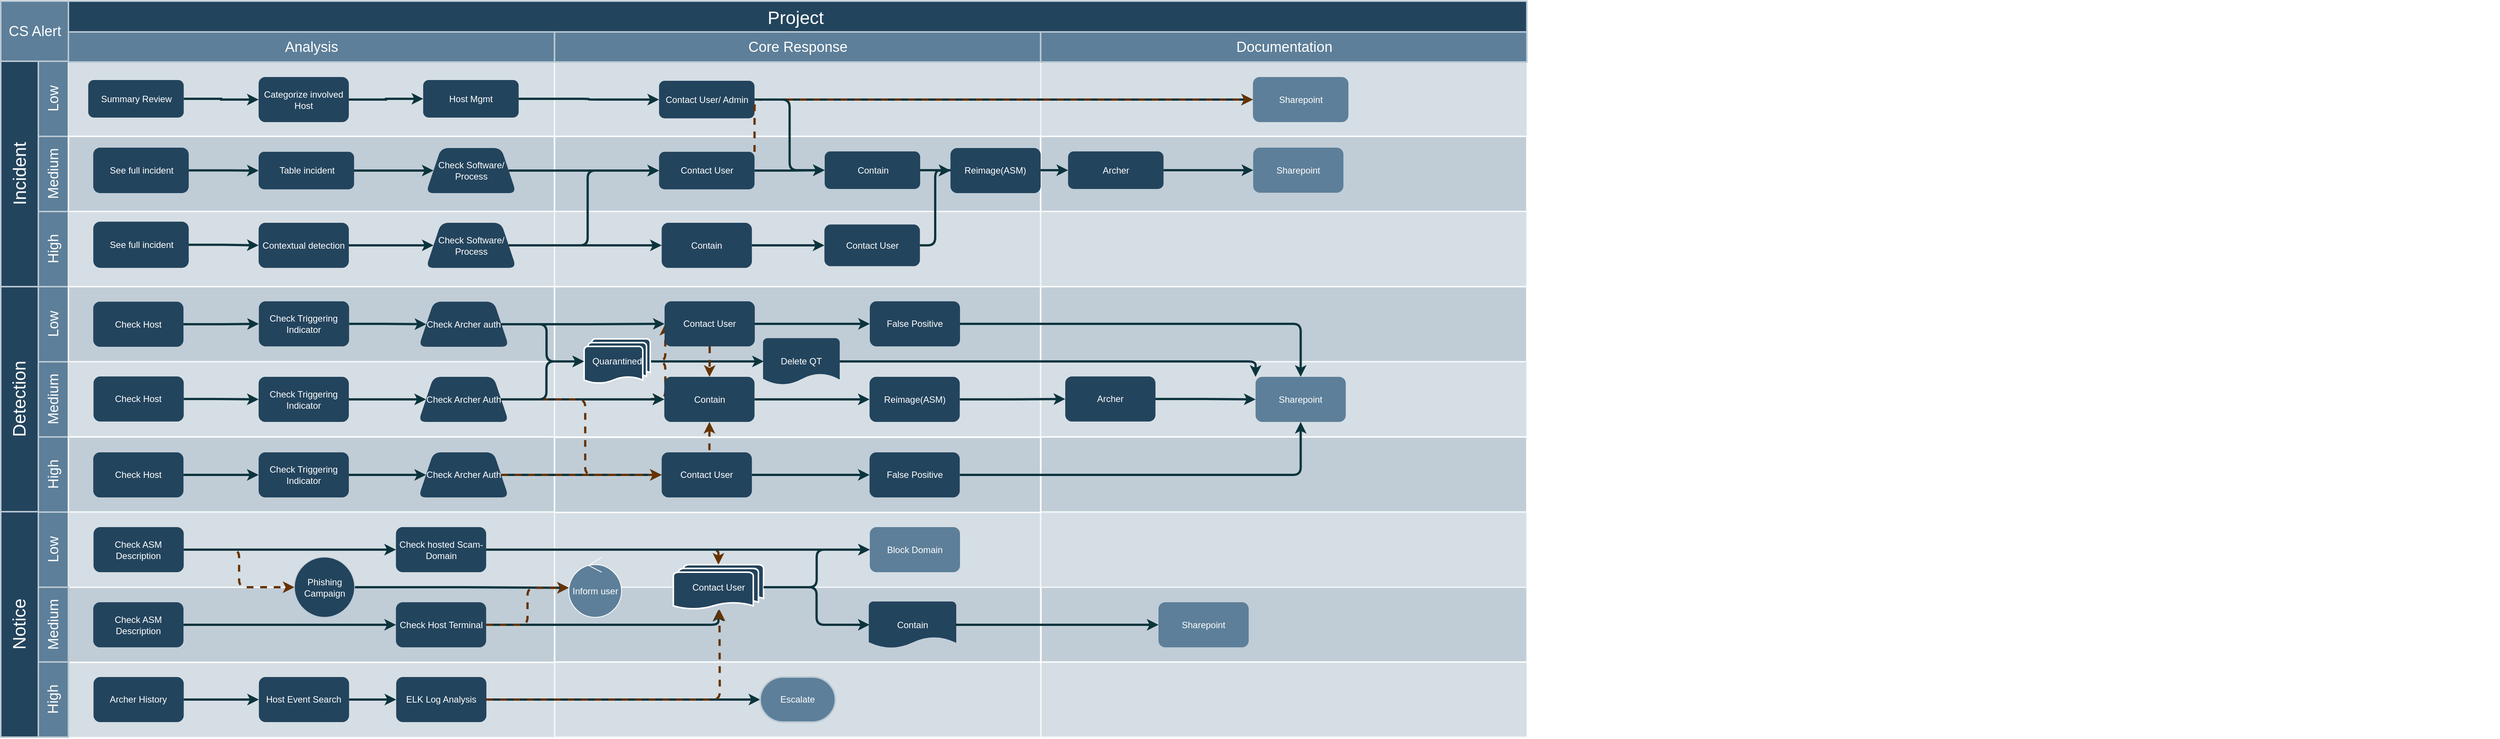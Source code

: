 <mxfile version="21.6.5" type="github">
  <diagram id="6a731a19-8d31-9384-78a2-239565b7b9f0" name="Page-1">
    <mxGraphModel dx="1195" dy="-175" grid="1" gridSize="10" guides="1" tooltips="1" connect="1" arrows="1" fold="1" page="1" pageScale="1" pageWidth="1169" pageHeight="827" background="none" math="0" shadow="0">
      <root>
        <mxCell id="0" />
        <mxCell id="1" parent="0" />
        <mxCell id="Bg-LwxP5u8JBHM3GzIbE-152" value="" style="strokeColor=#FFFFFF;fillColor=#BAC8D3;fontSize=18;strokeWidth=2;fontFamily=Helvetica;html=1;opacity=60;" vertex="1" parent="1">
          <mxGeometry x="1537.67" y="1730" width="646.667" height="100" as="geometry" />
        </mxCell>
        <mxCell id="Bg-LwxP5u8JBHM3GzIbE-149" value="" style="strokeColor=#FFFFFF;fillColor=#BAC8D3;fontSize=18;strokeWidth=2;fontFamily=Helvetica;html=1;opacity=90;" vertex="1" parent="1">
          <mxGeometry x="1537.67" y="1630" width="646.667" height="100" as="geometry" />
        </mxCell>
        <mxCell id="Bg-LwxP5u8JBHM3GzIbE-151" value="" style="strokeColor=#FFFFFF;fillColor=#BAC8D3;fontSize=18;strokeWidth=2;fontFamily=Helvetica;html=1;opacity=60;" vertex="1" parent="1">
          <mxGeometry x="890.67" y="1730" width="646.667" height="100" as="geometry" />
        </mxCell>
        <mxCell id="Bg-LwxP5u8JBHM3GzIbE-148" value="" style="strokeColor=#FFFFFF;fillColor=#BAC8D3;fontSize=18;strokeWidth=2;fontFamily=Helvetica;html=1;opacity=90;" vertex="1" parent="1">
          <mxGeometry x="890.67" y="1630" width="646.667" height="100" as="geometry" />
        </mxCell>
        <mxCell id="Bg-LwxP5u8JBHM3GzIbE-146" value="" style="strokeColor=#FFFFFF;fillColor=#BAC8D3;fontSize=18;strokeWidth=2;fontFamily=Helvetica;html=1;opacity=60;" vertex="1" parent="1">
          <mxGeometry x="244" y="1730.5" width="646.667" height="100" as="geometry" />
        </mxCell>
        <mxCell id="Bg-LwxP5u8JBHM3GzIbE-144" value="" style="strokeColor=#FFFFFF;fillColor=#BAC8D3;fontSize=18;strokeWidth=2;fontFamily=Helvetica;html=1;opacity=90;" vertex="1" parent="1">
          <mxGeometry x="244" y="1630.5" width="646.667" height="100" as="geometry" />
        </mxCell>
        <mxCell id="56" value="Project&#xa;" style="strokeColor=#BAC8D3;fillColor=#23445D;fontSize=24;strokeWidth=2;fontFamily=Helvetica;html=1;fontColor=#FFFFFF;fontStyle=0;spacingBottom=8;spacingRight=0;spacingLeft=83;" parent="1" vertex="1">
          <mxGeometry x="154" y="850.5" width="2030" height="80" as="geometry" />
        </mxCell>
        <mxCell id="57" value="Incident" style="strokeColor=#BAC8D3;fillColor=#23445D;fontSize=24;strokeWidth=2;horizontal=0;fontFamily=Helvetica;html=1;fontColor=#FFFFFF;fontStyle=0" parent="1" vertex="1">
          <mxGeometry x="154" y="930.5" width="50" height="300" as="geometry" />
        </mxCell>
        <mxCell id="58" value="Low" style="strokeColor=#BAC8D3;fillColor=#5d7f99;fontSize=19;strokeWidth=2;horizontal=0;fontFamily=Helvetica;html=1;labelBackgroundColor=none;fontColor=#FFFFFF;" parent="1" vertex="1">
          <mxGeometry x="204" y="930.5" width="40" height="100" as="geometry" />
        </mxCell>
        <mxCell id="59" value="CS Alert" style="strokeColor=#BAC8D3;fillColor=#5d7f99;fontSize=19;strokeWidth=2;fontFamily=Helvetica;html=1;labelBackgroundColor=none;fontColor=#FFFFFF;" parent="1" vertex="1">
          <mxGeometry x="154" y="850.5" width="90" height="80" as="geometry" />
        </mxCell>
        <mxCell id="60" value="Medium" style="strokeColor=#BAC8D3;fillColor=#5d7f99;fontSize=19;strokeWidth=2;horizontal=0;fontFamily=Helvetica;html=1;labelBackgroundColor=none;fontColor=#FFFFFF;" parent="1" vertex="1">
          <mxGeometry x="204" y="1030.5" width="40" height="100" as="geometry" />
        </mxCell>
        <mxCell id="61" value="High" style="strokeColor=#BAC8D3;fillColor=#5d7f99;fontSize=19;strokeWidth=2;horizontal=0;fontFamily=Helvetica;html=1;labelBackgroundColor=none;fontColor=#FFFFFF;" parent="1" vertex="1">
          <mxGeometry x="204" y="1130.5" width="40" height="100" as="geometry" />
        </mxCell>
        <mxCell id="62" value="Medium" style="strokeColor=#BAC8D3;fillColor=#5d7f99;fontSize=19;strokeWidth=2;horizontal=0;fontFamily=Helvetica;html=1;labelBackgroundColor=none;fontColor=#FFFFFF;" parent="1" vertex="1">
          <mxGeometry x="204" y="1330.5" width="40" height="100" as="geometry" />
        </mxCell>
        <mxCell id="63" value="Low" style="strokeColor=#BAC8D3;fillColor=#5d7f99;fontSize=19;strokeWidth=2;horizontal=0;fontFamily=Helvetica;html=1;labelBackgroundColor=none;fontColor=#FFFFFF;" parent="1" vertex="1">
          <mxGeometry x="204" y="1230.5" width="40" height="100" as="geometry" />
        </mxCell>
        <mxCell id="64" value="Detection" style="strokeColor=#BAC8D3;fillColor=#23445D;fontSize=24;strokeWidth=2;horizontal=0;fontFamily=Helvetica;html=1;fontColor=#FFFFFF;fontStyle=0" parent="1" vertex="1">
          <mxGeometry x="154" y="1230.5" width="50" height="299.5" as="geometry" />
        </mxCell>
        <mxCell id="65" value="Low" style="strokeColor=#BAC8D3;fillColor=#5d7f99;fontSize=19;strokeWidth=2;horizontal=0;fontFamily=Helvetica;html=1;labelBackgroundColor=none;fontColor=#FFFFFF;" parent="1" vertex="1">
          <mxGeometry x="204" y="1530.5" width="40" height="100" as="geometry" />
        </mxCell>
        <mxCell id="66" value="High" style="strokeColor=#BAC8D3;fillColor=#5d7f99;fontSize=19;strokeWidth=2;horizontal=0;fontFamily=Helvetica;html=1;labelBackgroundColor=none;fontColor=#FFFFFF;" parent="1" vertex="1">
          <mxGeometry x="204" y="1430.5" width="40" height="100" as="geometry" />
        </mxCell>
        <mxCell id="67" value="Notice" style="strokeColor=#BAC8D3;fillColor=#23445D;fontSize=24;strokeWidth=2;horizontal=0;fontFamily=Helvetica;html=1;fontColor=#FFFFFF;fontStyle=0" parent="1" vertex="1">
          <mxGeometry x="154" y="1530" width="50" height="300" as="geometry" />
        </mxCell>
        <mxCell id="68" value="" style="strokeColor=#FFFFFF;fillColor=#BAC8D3;fontSize=18;strokeWidth=2;fontFamily=Helvetica;html=1;opacity=60;" parent="1" vertex="1">
          <mxGeometry x="244" y="930.5" width="646.667" height="100" as="geometry" />
        </mxCell>
        <mxCell id="69" value="" style="strokeColor=#FFFFFF;fillColor=#BAC8D3;fontSize=18;strokeWidth=2;fontFamily=Helvetica;html=1;opacity=90;" parent="1" vertex="1">
          <mxGeometry x="244" y="1030.5" width="646.667" height="100" as="geometry" />
        </mxCell>
        <mxCell id="70" value="" style="strokeColor=#FFFFFF;fillColor=#BAC8D3;fontSize=18;strokeWidth=2;fontFamily=Helvetica;html=1;opacity=60;" parent="1" vertex="1">
          <mxGeometry x="244" y="1130.5" width="646.667" height="100" as="geometry" />
        </mxCell>
        <mxCell id="71" value="" style="strokeColor=#FFFFFF;fillColor=#BAC8D3;fontSize=18;strokeWidth=2;fontFamily=Helvetica;html=1;opacity=90;" parent="1" vertex="1">
          <mxGeometry x="244" y="1230.5" width="646.667" height="100" as="geometry" />
        </mxCell>
        <mxCell id="72" value="" style="strokeColor=#FFFFFF;fillColor=#BAC8D3;fontSize=18;strokeWidth=2;fontFamily=Helvetica;html=1;opacity=60;" parent="1" vertex="1">
          <mxGeometry x="244" y="1330.5" width="646.667" height="100" as="geometry" />
        </mxCell>
        <mxCell id="73" value="" style="strokeColor=#FFFFFF;fillColor=#BAC8D3;fontSize=18;strokeWidth=2;fontFamily=Helvetica;html=1;opacity=90;" parent="1" vertex="1">
          <mxGeometry x="244" y="1430.5" width="646.667" height="100" as="geometry" />
        </mxCell>
        <mxCell id="74" value="" style="strokeColor=#FFFFFF;fillColor=#BAC8D3;fontSize=18;strokeWidth=2;fontFamily=Helvetica;html=1;opacity=60;" parent="1" vertex="1">
          <mxGeometry x="244" y="1530.5" width="646.667" height="100" as="geometry" />
        </mxCell>
        <mxCell id="75" value="" style="strokeColor=#FFFFFF;fillColor=#BAC8D3;fontSize=18;strokeWidth=2;fontFamily=Helvetica;html=1;opacity=60;" parent="1" vertex="1">
          <mxGeometry x="890.667" y="930.5" width="647" height="100" as="geometry" />
        </mxCell>
        <mxCell id="76" value="" style="strokeColor=#FFFFFF;fillColor=#BAC8D3;fontSize=18;strokeWidth=2;fontFamily=Helvetica;html=1;opacity=90;" parent="1" vertex="1">
          <mxGeometry x="890.667" y="1030.5" width="646.667" height="100" as="geometry" />
        </mxCell>
        <mxCell id="77" value="" style="strokeColor=#FFFFFF;fillColor=#BAC8D3;fontSize=18;strokeWidth=2;fontFamily=Helvetica;html=1;opacity=60;" parent="1" vertex="1">
          <mxGeometry x="890.667" y="1130.5" width="646.667" height="100" as="geometry" />
        </mxCell>
        <mxCell id="78" value="" style="strokeColor=#FFFFFF;fillColor=#BAC8D3;fontSize=18;strokeWidth=2;fontFamily=Helvetica;html=1;opacity=90;" parent="1" vertex="1">
          <mxGeometry x="890.667" y="1230.5" width="646.667" height="100" as="geometry" />
        </mxCell>
        <mxCell id="79" value="" style="strokeColor=#FFFFFF;fillColor=#BAC8D3;fontSize=18;strokeWidth=2;fontFamily=Helvetica;html=1;opacity=60;" parent="1" vertex="1">
          <mxGeometry x="890.667" y="1330.5" width="646.667" height="100" as="geometry" />
        </mxCell>
        <mxCell id="81" value="" style="strokeColor=#FFFFFF;fillColor=#BAC8D3;fontSize=18;strokeWidth=2;fontFamily=Helvetica;html=1;opacity=60;fontStyle=4" parent="1" vertex="1">
          <mxGeometry x="890.667" y="1530.5" width="646.667" height="100" as="geometry" />
        </mxCell>
        <mxCell id="82" value="" style="strokeColor=#FFFFFF;fillColor=#BAC8D3;fontSize=18;strokeWidth=2;fontFamily=Helvetica;html=1;opacity=60;" parent="1" vertex="1">
          <mxGeometry x="1537.333" y="930.5" width="647" height="100" as="geometry" />
        </mxCell>
        <mxCell id="83" value="" style="strokeColor=#FFFFFF;fillColor=#BAC8D3;fontSize=18;strokeWidth=2;fontFamily=Helvetica;html=1;opacity=90;" parent="1" vertex="1">
          <mxGeometry x="1537.333" y="1030.5" width="646.667" height="100" as="geometry" />
        </mxCell>
        <mxCell id="84" value="" style="strokeColor=#FFFFFF;fillColor=#BAC8D3;fontSize=18;strokeWidth=2;fontFamily=Helvetica;html=1;opacity=60;" parent="1" vertex="1">
          <mxGeometry x="1537.333" y="1130.5" width="646.667" height="100" as="geometry" />
        </mxCell>
        <mxCell id="85" value="" style="strokeColor=#FFFFFF;fillColor=#BAC8D3;fontSize=18;strokeWidth=2;fontFamily=Helvetica;html=1;opacity=90;" parent="1" vertex="1">
          <mxGeometry x="1537.333" y="1230.5" width="646.667" height="100" as="geometry" />
        </mxCell>
        <mxCell id="86" value="" style="strokeColor=#FFFFFF;fillColor=#BAC8D3;fontSize=18;strokeWidth=2;fontFamily=Helvetica;html=1;opacity=60;" parent="1" vertex="1">
          <mxGeometry x="1537.333" y="1330.5" width="646.667" height="100" as="geometry" />
        </mxCell>
        <mxCell id="87" value="" style="strokeColor=#FFFFFF;fillColor=#BAC8D3;fontSize=18;strokeWidth=2;fontFamily=Helvetica;html=1;opacity=90;" parent="1" vertex="1">
          <mxGeometry x="1537.333" y="1430.5" width="646.667" height="100" as="geometry" />
        </mxCell>
        <mxCell id="88" value="" style="strokeColor=#FFFFFF;fillColor=#BAC8D3;fontSize=18;strokeWidth=2;fontFamily=Helvetica;html=1;opacity=60;fontStyle=4" parent="1" vertex="1">
          <mxGeometry x="1537.333" y="1530.5" width="646.667" height="100" as="geometry" />
        </mxCell>
        <mxCell id="Bg-LwxP5u8JBHM3GzIbE-156" value="" style="edgeStyle=orthogonalEdgeStyle;rounded=0;orthogonalLoop=1;jettySize=auto;html=1;strokeWidth=3;strokeColor=#0C343D;" edge="1" parent="1" source="90" target="Bg-LwxP5u8JBHM3GzIbE-155">
          <mxGeometry relative="1" as="geometry" />
        </mxCell>
        <mxCell id="90" value="&lt;font color=&quot;#FFFFFF&quot;&gt;Summary Review &lt;/font&gt;" style="rounded=1;fillColor=#23445D;strokeColor=none;strokeWidth=2;fontFamily=Helvetica;html=1;gradientColor=none;" parent="1" vertex="1">
          <mxGeometry x="270.395" y="955.5" width="127" height="50" as="geometry" />
        </mxCell>
        <mxCell id="91" value="&lt;font color=&quot;#FFFFFF&quot;&gt;Host Mgmt&lt;span style=&quot;white-space: pre;&quot;&gt;&lt;/span&gt;&lt;/font&gt;" style="rounded=1;fillColor=#23445D;strokeColor=none;strokeWidth=2;fontFamily=Helvetica;html=1;gradientColor=none;" parent="1" vertex="1">
          <mxGeometry x="715.905" y="955.5" width="127" height="50" as="geometry" />
        </mxCell>
        <mxCell id="Bg-LwxP5u8JBHM3GzIbE-256" value="" style="edgeStyle=orthogonalEdgeStyle;rounded=0;orthogonalLoop=1;jettySize=auto;html=1;strokeColor=#0C343D;strokeWidth=3;" edge="1" parent="1" source="97" target="Bg-LwxP5u8JBHM3GzIbE-255">
          <mxGeometry relative="1" as="geometry" />
        </mxCell>
        <mxCell id="97" value="&lt;font color=&quot;#FFFFFF&quot;&gt;Contain&lt;/font&gt;" style="rounded=1;fillColor=#23445D;strokeColor=none;strokeWidth=2;fontFamily=Helvetica;html=1;gradientColor=none;" parent="1" vertex="1">
          <mxGeometry x="1250.005" y="1050.5" width="127" height="50" as="geometry" />
        </mxCell>
        <mxCell id="Bg-LwxP5u8JBHM3GzIbE-413" style="edgeStyle=orthogonalEdgeStyle;rounded=1;orthogonalLoop=1;jettySize=auto;html=1;exitX=1;exitY=0.5;exitDx=0;exitDy=0;exitPerimeter=0;entryX=0;entryY=0.5;entryDx=0;entryDy=0;strokeColor=#663300;strokeWidth=3;dashed=1;" edge="1" parent="1" source="Bg-LwxP5u8JBHM3GzIbE-347" target="Bg-LwxP5u8JBHM3GzIbE-399">
          <mxGeometry relative="1" as="geometry" />
        </mxCell>
        <mxCell id="133" value="" style="edgeStyle=elbowEdgeStyle;elbow=horizontal;strokeWidth=3;strokeColor=#0C343D;fontFamily=Helvetica;html=1;" parent="1" source="97" target="108" edge="1">
          <mxGeometry x="6.449" y="830.5" width="131.973" height="100" as="geometry">
            <mxPoint x="6.449" y="930.5" as="sourcePoint" />
            <mxPoint x="138.422" y="830.5" as="targetPoint" />
          </mxGeometry>
        </mxCell>
        <mxCell id="140" value="" style="group" parent="1" vertex="1" connectable="0">
          <mxGeometry x="244" y="891.5" width="3233.33" height="819" as="geometry" />
        </mxCell>
        <mxCell id="80" value="" style="strokeColor=#FFFFFF;fillColor=#BAC8D3;fontSize=18;strokeWidth=2;fontFamily=Helvetica;html=1;opacity=90;" parent="140" vertex="1">
          <mxGeometry x="646.657" y="539.5" width="646.667" height="100" as="geometry" />
        </mxCell>
        <mxCell id="141" value="Analysis" style="strokeColor=#BAC8D3;fillColor=#5d7f99;fontSize=19;strokeWidth=2;fontFamily=Helvetica;html=1;labelBackgroundColor=none;fontColor=#FFFFFF;" parent="140" vertex="1">
          <mxGeometry width="646.666" height="40" as="geometry" />
        </mxCell>
        <mxCell id="142" value="Core Response" style="strokeColor=#BAC8D3;fillColor=#5d7f99;fontSize=19;strokeWidth=2;fontFamily=Helvetica;html=1;labelBackgroundColor=none;fontColor=#FFFFFF;" parent="140" vertex="1">
          <mxGeometry x="646.666" width="646.666" height="40" as="geometry" />
        </mxCell>
        <mxCell id="143" value="Reporting " style="strokeColor=#BAC8D3;fillColor=#5d7f99;fontSize=19;strokeWidth=2;fontFamily=Helvetica;html=1;labelBackgroundColor=none;fontColor=#FFFFFF;" parent="140" vertex="1">
          <mxGeometry x="1293.331" width="646.667" height="40" as="geometry" />
        </mxCell>
        <mxCell id="QCx148pyQ3E5ddYZ-PJV-160" value="" style="group" parent="140" vertex="1" connectable="0">
          <mxGeometry x="-0.01" width="646.667" height="40" as="geometry" />
        </mxCell>
        <mxCell id="QCx148pyQ3E5ddYZ-PJV-161" value="Analysis" style="strokeColor=#BAC8D3;fillColor=#5d7f99;fontSize=19;strokeWidth=2;fontFamily=Helvetica;html=1;labelBackgroundColor=none;fontColor=#FFFFFF;" parent="QCx148pyQ3E5ddYZ-PJV-160" vertex="1">
          <mxGeometry width="646.666" height="40" as="geometry" />
        </mxCell>
        <mxCell id="QCx148pyQ3E5ddYZ-PJV-162" value="Core Response" style="strokeColor=#BAC8D3;fillColor=#5d7f99;fontSize=19;strokeWidth=2;fontFamily=Helvetica;html=1;labelBackgroundColor=none;fontColor=#FFFFFF;" parent="QCx148pyQ3E5ddYZ-PJV-160" vertex="1">
          <mxGeometry x="646.666" width="646.666" height="40" as="geometry" />
        </mxCell>
        <mxCell id="QCx148pyQ3E5ddYZ-PJV-163" value="Documentation" style="strokeColor=#BAC8D3;fillColor=#5d7f99;fontSize=19;strokeWidth=2;fontFamily=Helvetica;html=1;labelBackgroundColor=none;fontColor=#FFFFFF;" parent="QCx148pyQ3E5ddYZ-PJV-160" vertex="1">
          <mxGeometry x="1293.331" width="646.667" height="40" as="geometry" />
        </mxCell>
        <mxCell id="Bg-LwxP5u8JBHM3GzIbE-155" value="&lt;font color=&quot;#FFFFFF&quot;&gt;Categorize involved Host&lt;/font&gt;" style="whiteSpace=wrap;html=1;fillColor=#23445D;strokeColor=none;rounded=1;strokeWidth=2;gradientColor=none;" vertex="1" parent="140">
          <mxGeometry x="253.005" y="60" width="120" height="60" as="geometry" />
        </mxCell>
        <mxCell id="Bg-LwxP5u8JBHM3GzIbE-203" value="" style="edgeStyle=orthogonalEdgeStyle;rounded=1;orthogonalLoop=1;jettySize=auto;html=1;strokeWidth=3;strokeColor=#0C343D;" edge="1" parent="140" source="Bg-LwxP5u8JBHM3GzIbE-158" target="Bg-LwxP5u8JBHM3GzIbE-202">
          <mxGeometry relative="1" as="geometry" />
        </mxCell>
        <mxCell id="Bg-LwxP5u8JBHM3GzIbE-158" value="&lt;font color=&quot;#FFFFFF&quot;&gt;See full incident &lt;/font&gt;" style="rounded=1;fillColor=#23445D;strokeColor=none;strokeWidth=2;fontFamily=Helvetica;html=1;gradientColor=none;" vertex="1" parent="140">
          <mxGeometry x="33.05" y="154" width="127" height="60.5" as="geometry" />
        </mxCell>
        <mxCell id="Bg-LwxP5u8JBHM3GzIbE-202" value="&lt;font color=&quot;#FFFFFF&quot;&gt;Table incident &lt;/font&gt;" style="rounded=1;fillColor=#23445D;strokeColor=none;strokeWidth=2;fontFamily=Helvetica;html=1;gradientColor=none;" vertex="1" parent="140">
          <mxGeometry x="253.005" y="159.5" width="127" height="50" as="geometry" />
        </mxCell>
        <mxCell id="Bg-LwxP5u8JBHM3GzIbE-204" value="&lt;font color=&quot;#FFFFFF&quot;&gt;Check Software/ Process&lt;/font&gt;" style="whiteSpace=wrap;html=1;fillColor=#23445D;strokeColor=none;rounded=1;strokeWidth=2;gradientColor=none;shape=trapezoid;perimeter=trapezoidPerimeter;fixedSize=1;" vertex="1" parent="140">
          <mxGeometry x="475.665" y="154.5" width="120" height="60" as="geometry" />
        </mxCell>
        <mxCell id="Bg-LwxP5u8JBHM3GzIbE-205" value="" style="edgeStyle=orthogonalEdgeStyle;rounded=0;orthogonalLoop=1;jettySize=auto;html=1;strokeColor=#0C343D;strokeWidth=3;" edge="1" parent="140" source="Bg-LwxP5u8JBHM3GzIbE-202" target="Bg-LwxP5u8JBHM3GzIbE-204">
          <mxGeometry relative="1" as="geometry" />
        </mxCell>
        <mxCell id="Bg-LwxP5u8JBHM3GzIbE-208" value="&lt;font color=&quot;#FFFFFF&quot;&gt;Contact User&lt;/font&gt;" style="rounded=1;fillColor=#23445D;strokeColor=none;strokeWidth=2;fontFamily=Helvetica;html=1;gradientColor=none;" vertex="1" parent="140">
          <mxGeometry x="785.665" y="159.5" width="127" height="50" as="geometry" />
        </mxCell>
        <mxCell id="Bg-LwxP5u8JBHM3GzIbE-209" value="" style="edgeStyle=orthogonalEdgeStyle;rounded=0;orthogonalLoop=1;jettySize=auto;html=1;strokeColor=#0C343D;strokeWidth=3;" edge="1" parent="140" source="Bg-LwxP5u8JBHM3GzIbE-204" target="Bg-LwxP5u8JBHM3GzIbE-208">
          <mxGeometry relative="1" as="geometry" />
        </mxCell>
        <mxCell id="98" value="&lt;font color=&quot;#FFFFFF&quot;&gt;Contact User/ Admin&lt;/font&gt;" style="rounded=1;fillColor=#23445D;strokeColor=none;strokeWidth=2;fontFamily=Helvetica;html=1;gradientColor=none;" parent="140" vertex="1">
          <mxGeometry x="785.661" y="65" width="127" height="50" as="geometry" />
        </mxCell>
        <mxCell id="Bg-LwxP5u8JBHM3GzIbE-215" value="&lt;font color=&quot;#FFFFFF&quot;&gt;See full incident &lt;/font&gt;" style="rounded=1;fillColor=#23445D;strokeColor=none;strokeWidth=2;fontFamily=Helvetica;html=1;gradientColor=none;" vertex="1" parent="140">
          <mxGeometry x="33.1" y="252.5" width="126.95" height="61.5" as="geometry" />
        </mxCell>
        <mxCell id="Bg-LwxP5u8JBHM3GzIbE-216" value="&lt;font color=&quot;#FFFFFF&quot;&gt;Contextual detection&lt;/font&gt;" style="whiteSpace=wrap;html=1;fillColor=#23445D;strokeColor=none;rounded=1;strokeWidth=2;gradientColor=none;" vertex="1" parent="140">
          <mxGeometry x="253.005" y="254" width="120" height="60" as="geometry" />
        </mxCell>
        <mxCell id="Bg-LwxP5u8JBHM3GzIbE-217" value="" style="edgeStyle=orthogonalEdgeStyle;rounded=0;orthogonalLoop=1;jettySize=auto;html=1;strokeColor=#0C343D;strokeWidth=3;" edge="1" parent="140" source="Bg-LwxP5u8JBHM3GzIbE-215" target="Bg-LwxP5u8JBHM3GzIbE-216">
          <mxGeometry relative="1" as="geometry" />
        </mxCell>
        <mxCell id="Bg-LwxP5u8JBHM3GzIbE-254" style="edgeStyle=orthogonalEdgeStyle;rounded=1;orthogonalLoop=1;jettySize=auto;html=1;exitX=1;exitY=0.5;exitDx=0;exitDy=0;entryX=0;entryY=0.5;entryDx=0;entryDy=0;strokeColor=#0C343D;strokeWidth=3;" edge="1" parent="140" source="Bg-LwxP5u8JBHM3GzIbE-218" target="Bg-LwxP5u8JBHM3GzIbE-208">
          <mxGeometry relative="1" as="geometry" />
        </mxCell>
        <mxCell id="Bg-LwxP5u8JBHM3GzIbE-218" value="&lt;font color=&quot;#FFFFFF&quot;&gt;Check Software/ Process&lt;/font&gt;" style="shape=trapezoid;perimeter=trapezoidPerimeter;whiteSpace=wrap;html=1;fixedSize=1;fillColor=#23445D;strokeColor=none;rounded=1;strokeWidth=2;gradientColor=none;" vertex="1" parent="140">
          <mxGeometry x="475.665" y="254" width="120" height="60" as="geometry" />
        </mxCell>
        <mxCell id="Bg-LwxP5u8JBHM3GzIbE-219" value="" style="edgeStyle=orthogonalEdgeStyle;rounded=0;orthogonalLoop=1;jettySize=auto;html=1;strokeColor=#0C343D;strokeWidth=3;" edge="1" parent="140" source="Bg-LwxP5u8JBHM3GzIbE-216" target="Bg-LwxP5u8JBHM3GzIbE-218">
          <mxGeometry relative="1" as="geometry" />
        </mxCell>
        <mxCell id="Bg-LwxP5u8JBHM3GzIbE-247" value="&lt;font color=&quot;#FFFFFF&quot;&gt;Contain&lt;/font&gt;" style="whiteSpace=wrap;html=1;fillColor=#23445D;strokeColor=none;rounded=1;strokeWidth=2;gradientColor=none;" vertex="1" parent="140">
          <mxGeometry x="789.165" y="254" width="120" height="60" as="geometry" />
        </mxCell>
        <mxCell id="Bg-LwxP5u8JBHM3GzIbE-257" style="edgeStyle=orthogonalEdgeStyle;rounded=1;orthogonalLoop=1;jettySize=auto;html=1;exitX=1;exitY=0.5;exitDx=0;exitDy=0;entryX=0;entryY=0.5;entryDx=0;entryDy=0;strokeWidth=3;strokeColor=#0C343D;" edge="1" parent="140" source="105" target="Bg-LwxP5u8JBHM3GzIbE-255">
          <mxGeometry relative="1" as="geometry" />
        </mxCell>
        <mxCell id="105" value="&lt;font color=&quot;#FFFFFF&quot;&gt;Contact User &lt;/font&gt;" style="rounded=1;fillColor=#23445D;strokeColor=none;strokeWidth=2;fontFamily=Helvetica;html=1;gradientColor=none;" parent="140" vertex="1">
          <mxGeometry x="1005.66" y="256.25" width="127" height="55.5" as="geometry" />
        </mxCell>
        <mxCell id="Bg-LwxP5u8JBHM3GzIbE-253" value="" style="edgeStyle=orthogonalEdgeStyle;rounded=0;orthogonalLoop=1;jettySize=auto;html=1;strokeColor=#0C343D;strokeWidth=3;" edge="1" parent="140" source="Bg-LwxP5u8JBHM3GzIbE-247" target="105">
          <mxGeometry relative="1" as="geometry" />
        </mxCell>
        <mxCell id="Bg-LwxP5u8JBHM3GzIbE-255" value="&lt;div&gt;&lt;font color=&quot;#FFFFFF&quot;&gt;Reimage(ASM)&lt;/font&gt;&lt;/div&gt;" style="whiteSpace=wrap;html=1;fillColor=#23445D;strokeColor=none;rounded=1;strokeWidth=2;gradientColor=none;" vertex="1" parent="140">
          <mxGeometry x="1173.335" y="154.5" width="120" height="60" as="geometry" />
        </mxCell>
        <mxCell id="111" value="&lt;font color=&quot;#FFFFFF&quot;&gt;Sharepoint &lt;/font&gt;" style="rounded=1;fillColor=#5D7F99;strokeColor=none;strokeWidth=2;gradientColor=none;fontFamily=Helvetica;html=1;" parent="140" vertex="1">
          <mxGeometry x="1575.66" y="60" width="127" height="60" as="geometry" />
        </mxCell>
        <mxCell id="135" value="" style="edgeStyle=elbowEdgeStyle;elbow=horizontal;strokeWidth=3;strokeColor=#0C343D;fontFamily=Helvetica;html=1;" parent="140" source="98" target="111" edge="1">
          <mxGeometry x="-237.891" y="-60.5" width="131.973" height="100" as="geometry">
            <mxPoint x="-237.891" y="39.5" as="sourcePoint" />
            <mxPoint x="-105.918" y="-60.5" as="targetPoint" />
          </mxGeometry>
        </mxCell>
        <mxCell id="Bg-LwxP5u8JBHM3GzIbE-259" style="edgeStyle=orthogonalEdgeStyle;rounded=1;orthogonalLoop=1;jettySize=auto;html=1;exitX=1;exitY=0;exitDx=0;exitDy=0;entryX=0;entryY=0.5;entryDx=0;entryDy=0;strokeColor=#663300;strokeWidth=3;dashed=1;" edge="1" parent="140" source="Bg-LwxP5u8JBHM3GzIbE-208" target="111">
          <mxGeometry relative="1" as="geometry" />
        </mxCell>
        <mxCell id="Bg-LwxP5u8JBHM3GzIbE-304" value="&lt;font color=&quot;#FFFFFF&quot;&gt;Check Host &lt;/font&gt;" style="whiteSpace=wrap;html=1;fillColor=#23445D;strokeColor=none;rounded=1;strokeWidth=2;gradientColor=none;" vertex="1" parent="140">
          <mxGeometry x="33.055" y="359" width="120" height="60" as="geometry" />
        </mxCell>
        <mxCell id="Bg-LwxP5u8JBHM3GzIbE-351" value="" style="edgeStyle=orthogonalEdgeStyle;rounded=0;orthogonalLoop=1;jettySize=auto;html=1;strokeColor=#0C343D;strokeWidth=3;" edge="1" parent="140" source="Bg-LwxP5u8JBHM3GzIbE-344" target="Bg-LwxP5u8JBHM3GzIbE-345">
          <mxGeometry relative="1" as="geometry" />
        </mxCell>
        <mxCell id="Bg-LwxP5u8JBHM3GzIbE-344" value="&lt;font color=&quot;#FFFFFF&quot;&gt;Check Triggering Indicator&lt;br&gt;&lt;/font&gt;" style="whiteSpace=wrap;html=1;fillColor=#23445D;strokeColor=none;rounded=1;strokeWidth=2;gradientColor=none;" vertex="1" parent="140">
          <mxGeometry x="253.005" y="459" width="120" height="60" as="geometry" />
        </mxCell>
        <mxCell id="Bg-LwxP5u8JBHM3GzIbE-401" style="edgeStyle=orthogonalEdgeStyle;rounded=0;orthogonalLoop=1;jettySize=auto;html=1;exitX=1;exitY=0.5;exitDx=0;exitDy=0;entryX=0;entryY=0.5;entryDx=0;entryDy=0;strokeColor=#0C343D;strokeWidth=3;" edge="1" parent="140" source="Bg-LwxP5u8JBHM3GzIbE-345" target="Bg-LwxP5u8JBHM3GzIbE-399">
          <mxGeometry relative="1" as="geometry" />
        </mxCell>
        <mxCell id="Bg-LwxP5u8JBHM3GzIbE-345" value="&lt;font color=&quot;#FFFFFF&quot;&gt;Check Archer Auth &lt;br&gt;&lt;/font&gt;" style="whiteSpace=wrap;html=1;fillColor=#23445D;strokeColor=none;rounded=1;strokeWidth=2;gradientColor=none;shape=trapezoid;perimeter=trapezoidPerimeter;fixedSize=1;" vertex="1" parent="140">
          <mxGeometry x="465.665" y="459" width="120" height="60" as="geometry" />
        </mxCell>
        <mxCell id="Bg-LwxP5u8JBHM3GzIbE-411" style="edgeStyle=orthogonalEdgeStyle;rounded=0;orthogonalLoop=1;jettySize=auto;html=1;exitX=1;exitY=0.5;exitDx=0;exitDy=0;entryX=0;entryY=0.5;entryDx=0;entryDy=0;strokeColor=#0C343D;strokeWidth=3;" edge="1" parent="140" source="Bg-LwxP5u8JBHM3GzIbE-399" target="Bg-LwxP5u8JBHM3GzIbE-409">
          <mxGeometry relative="1" as="geometry" />
        </mxCell>
        <mxCell id="Bg-LwxP5u8JBHM3GzIbE-399" value="&lt;font color=&quot;#FFFFFF&quot;&gt;Contain&lt;/font&gt;" style="whiteSpace=wrap;html=1;fillColor=#23445D;strokeColor=none;rounded=1;strokeWidth=2;gradientColor=none;" vertex="1" parent="140">
          <mxGeometry x="792.665" y="459" width="120" height="60" as="geometry" />
        </mxCell>
        <mxCell id="Bg-LwxP5u8JBHM3GzIbE-409" value="&lt;div&gt;&lt;font color=&quot;#FFFFFF&quot;&gt;Reimage(ASM)&lt;/font&gt;&lt;/div&gt;" style="whiteSpace=wrap;html=1;fillColor=#23445D;strokeColor=none;rounded=1;strokeWidth=2;gradientColor=none;" vertex="1" parent="140">
          <mxGeometry x="1065.665" y="459" width="120" height="60" as="geometry" />
        </mxCell>
        <mxCell id="Bg-LwxP5u8JBHM3GzIbE-249" value="" style="edgeStyle=orthogonalEdgeStyle;rounded=0;orthogonalLoop=1;jettySize=auto;html=1;strokeColor=#0C343D;strokeWidth=3;" edge="1" parent="140" source="Bg-LwxP5u8JBHM3GzIbE-218" target="Bg-LwxP5u8JBHM3GzIbE-247">
          <mxGeometry relative="1" as="geometry" />
        </mxCell>
        <mxCell id="Bg-LwxP5u8JBHM3GzIbE-422" value="&lt;font color=&quot;#FFFFFF&quot;&gt;Sharepoint&lt;/font&gt;" style="whiteSpace=wrap;html=1;fillColor=#5D7F99;strokeColor=none;rounded=1;strokeWidth=2;gradientColor=none;" vertex="1" parent="140">
          <mxGeometry x="1579.165" y="459" width="120" height="60" as="geometry" />
        </mxCell>
        <mxCell id="Bg-LwxP5u8JBHM3GzIbE-522" value="" style="edgeStyle=orthogonalEdgeStyle;rounded=1;orthogonalLoop=1;jettySize=auto;html=1;strokeColor=#0C343D;strokeWidth=3;" edge="1" parent="140" source="Bg-LwxP5u8JBHM3GzIbE-473" target="Bg-LwxP5u8JBHM3GzIbE-519">
          <mxGeometry relative="1" as="geometry" />
        </mxCell>
        <mxCell id="Bg-LwxP5u8JBHM3GzIbE-473" value="&lt;font color=&quot;#FFFFFF&quot;&gt;Check Host &lt;/font&gt;" style="whiteSpace=wrap;html=1;fillColor=#23445D;strokeColor=none;rounded=1;strokeWidth=2;gradientColor=none;" vertex="1" parent="140">
          <mxGeometry x="33.055" y="559.5" width="120" height="60" as="geometry" />
        </mxCell>
        <mxCell id="Bg-LwxP5u8JBHM3GzIbE-521" value="" style="edgeStyle=orthogonalEdgeStyle;rounded=1;orthogonalLoop=1;jettySize=auto;html=1;strokeColor=#0C343D;strokeWidth=3;" edge="1" parent="140" source="Bg-LwxP5u8JBHM3GzIbE-519" target="Bg-LwxP5u8JBHM3GzIbE-520">
          <mxGeometry relative="1" as="geometry" />
        </mxCell>
        <mxCell id="Bg-LwxP5u8JBHM3GzIbE-519" value="&lt;font color=&quot;#FFFFFF&quot;&gt;Check Triggering Indicator&lt;br&gt;&lt;/font&gt;" style="whiteSpace=wrap;html=1;fillColor=#23445D;strokeColor=none;rounded=1;strokeWidth=2;gradientColor=none;" vertex="1" parent="140">
          <mxGeometry x="253.005" y="559.5" width="120" height="60" as="geometry" />
        </mxCell>
        <mxCell id="Bg-LwxP5u8JBHM3GzIbE-525" style="edgeStyle=orthogonalEdgeStyle;rounded=1;orthogonalLoop=1;jettySize=auto;html=1;exitX=1;exitY=0.5;exitDx=0;exitDy=0;entryX=0;entryY=0.5;entryDx=0;entryDy=0;strokeColor=#0C343D;strokeWidth=3;" edge="1" parent="140" source="Bg-LwxP5u8JBHM3GzIbE-520" target="Bg-LwxP5u8JBHM3GzIbE-524">
          <mxGeometry relative="1" as="geometry" />
        </mxCell>
        <mxCell id="Bg-LwxP5u8JBHM3GzIbE-523" style="edgeStyle=orthogonalEdgeStyle;rounded=1;orthogonalLoop=1;jettySize=auto;html=1;exitX=1;exitY=0.5;exitDx=0;exitDy=0;entryX=0.5;entryY=1;entryDx=0;entryDy=0;strokeColor=#663300;strokeWidth=3;dashed=1;" edge="1" parent="140" source="Bg-LwxP5u8JBHM3GzIbE-520" target="Bg-LwxP5u8JBHM3GzIbE-399">
          <mxGeometry relative="1" as="geometry" />
        </mxCell>
        <mxCell id="Bg-LwxP5u8JBHM3GzIbE-520" value="&lt;font color=&quot;#FFFFFF&quot;&gt;Check Archer Auth &lt;br&gt;&lt;/font&gt;" style="whiteSpace=wrap;html=1;fillColor=#23445D;strokeColor=none;rounded=1;strokeWidth=2;gradientColor=none;shape=trapezoid;perimeter=trapezoidPerimeter;fixedSize=1;" vertex="1" parent="140">
          <mxGeometry x="465.665" y="559.5" width="120" height="60" as="geometry" />
        </mxCell>
        <mxCell id="Bg-LwxP5u8JBHM3GzIbE-527" style="edgeStyle=orthogonalEdgeStyle;rounded=1;orthogonalLoop=1;jettySize=auto;html=1;exitX=1;exitY=0.5;exitDx=0;exitDy=0;entryX=0;entryY=0.5;entryDx=0;entryDy=0;strokeColor=#0C343D;strokeWidth=3;" edge="1" parent="140" source="Bg-LwxP5u8JBHM3GzIbE-524" target="Bg-LwxP5u8JBHM3GzIbE-526">
          <mxGeometry relative="1" as="geometry" />
        </mxCell>
        <mxCell id="Bg-LwxP5u8JBHM3GzIbE-524" value="&lt;font color=&quot;#FFFFFF&quot;&gt;Contact User&lt;/font&gt;" style="whiteSpace=wrap;html=1;fillColor=#23445D;strokeColor=none;rounded=1;strokeWidth=2;gradientColor=none;" vertex="1" parent="140">
          <mxGeometry x="789.165" y="559.5" width="120" height="60" as="geometry" />
        </mxCell>
        <mxCell id="Bg-LwxP5u8JBHM3GzIbE-528" style="edgeStyle=orthogonalEdgeStyle;rounded=1;orthogonalLoop=1;jettySize=auto;html=1;exitX=1;exitY=0.5;exitDx=0;exitDy=0;entryX=0.5;entryY=1;entryDx=0;entryDy=0;strokeColor=#0C343D;strokeWidth=3;" edge="1" parent="140" source="Bg-LwxP5u8JBHM3GzIbE-526" target="Bg-LwxP5u8JBHM3GzIbE-422">
          <mxGeometry relative="1" as="geometry" />
        </mxCell>
        <mxCell id="Bg-LwxP5u8JBHM3GzIbE-526" value="&lt;font color=&quot;#FFFFFF&quot;&gt;False Positive&lt;/font&gt;" style="whiteSpace=wrap;html=1;fillColor=#23445D;strokeColor=none;rounded=1;strokeWidth=2;gradientColor=none;" vertex="1" parent="140">
          <mxGeometry x="1065.665" y="559.5" width="120" height="60" as="geometry" />
        </mxCell>
        <mxCell id="Bg-LwxP5u8JBHM3GzIbE-559" style="edgeStyle=orthogonalEdgeStyle;rounded=1;orthogonalLoop=1;jettySize=auto;html=1;exitX=1;exitY=0.5;exitDx=0;exitDy=0;exitPerimeter=0;entryX=0;entryY=0.5;entryDx=0;entryDy=0;entryPerimeter=0;strokeColor=#0C343D;strokeWidth=3;" edge="1" parent="140" source="Bg-LwxP5u8JBHM3GzIbE-530" target="Bg-LwxP5u8JBHM3GzIbE-548">
          <mxGeometry relative="1" as="geometry" />
        </mxCell>
        <mxCell id="Bg-LwxP5u8JBHM3GzIbE-530" value="&lt;font color=&quot;#FFFFFF&quot;&gt;Contact User&lt;/font&gt;" style="whiteSpace=wrap;html=1;fillColor=#23445D;strokeColor=#FFFFFF;rounded=1;strokeWidth=2;gradientColor=none;shape=mxgraph.flowchart.multi-document;" vertex="1" parent="140">
          <mxGeometry x="804.665" y="709" width="120" height="60" as="geometry" />
        </mxCell>
        <mxCell id="Bg-LwxP5u8JBHM3GzIbE-536" style="edgeStyle=orthogonalEdgeStyle;rounded=1;orthogonalLoop=1;jettySize=auto;html=1;exitX=1;exitY=0.5;exitDx=0;exitDy=0;entryX=0;entryY=0.5;entryDx=0;entryDy=0;strokeColor=#663300;strokeWidth=3;dashed=1;" edge="1" parent="140" source="Bg-LwxP5u8JBHM3GzIbE-345" target="Bg-LwxP5u8JBHM3GzIbE-524">
          <mxGeometry relative="1" as="geometry" />
        </mxCell>
        <mxCell id="Bg-LwxP5u8JBHM3GzIbE-538" value="&lt;font color=&quot;#FFFFFF&quot;&gt;Inform user&lt;/font&gt;" style="ellipse;shape=umlControl;whiteSpace=wrap;html=1;fillColor=#5D7F99;strokeColor=#FFFFFF;" vertex="1" parent="140">
          <mxGeometry x="665.66" y="699" width="70" height="80" as="geometry" />
        </mxCell>
        <mxCell id="Bg-LwxP5u8JBHM3GzIbE-539" style="edgeStyle=orthogonalEdgeStyle;rounded=0;orthogonalLoop=1;jettySize=auto;html=1;exitX=1;exitY=0.5;exitDx=0;exitDy=0;entryX=0;entryY=0.51;entryDx=0;entryDy=0;entryPerimeter=0;strokeColor=#0C343D;strokeWidth=3;" edge="1" parent="140" source="Bg-LwxP5u8JBHM3GzIbE-534" target="Bg-LwxP5u8JBHM3GzIbE-538">
          <mxGeometry relative="1" as="geometry" />
        </mxCell>
        <mxCell id="Bg-LwxP5u8JBHM3GzIbE-534" value="&lt;font color=&quot;#FFFFFF&quot;&gt;Phishing Campaign&lt;/font&gt;" style="ellipse;shape=umlEntity;whiteSpace=wrap;html=1;fillColor=#23445D;strokeColor=#BAC8D3;" vertex="1" parent="140">
          <mxGeometry x="300.66" y="699" width="80" height="80" as="geometry" />
        </mxCell>
        <mxCell id="Bg-LwxP5u8JBHM3GzIbE-558" style="edgeStyle=orthogonalEdgeStyle;rounded=1;orthogonalLoop=1;jettySize=auto;html=1;exitX=1;exitY=0.5;exitDx=0;exitDy=0;entryX=0.5;entryY=0;entryDx=0;entryDy=0;entryPerimeter=0;dashed=1;strokeColor=#663300;strokeWidth=3;" edge="1" parent="140" source="Bg-LwxP5u8JBHM3GzIbE-540" target="Bg-LwxP5u8JBHM3GzIbE-530">
          <mxGeometry relative="1" as="geometry" />
        </mxCell>
        <mxCell id="Bg-LwxP5u8JBHM3GzIbE-540" value="&lt;font color=&quot;#FFFFFF&quot;&gt;Check hosted Scam- Domain&lt;/font&gt;" style="whiteSpace=wrap;html=1;fillColor=#23445D;strokeColor=none;rounded=1;strokeWidth=2;gradientColor=none;" vertex="1" parent="140">
          <mxGeometry x="435.665" y="659" width="120" height="60" as="geometry" />
        </mxCell>
        <mxCell id="Bg-LwxP5u8JBHM3GzIbE-542" value="&lt;font color=&quot;#FFFFFF&quot;&gt;Check ASM Description &lt;/font&gt;" style="whiteSpace=wrap;html=1;fillColor=#23445D;strokeColor=none;rounded=1;strokeWidth=2;gradientColor=none;" vertex="1" parent="140">
          <mxGeometry x="33.055" y="759" width="120" height="60" as="geometry" />
        </mxCell>
        <mxCell id="Bg-LwxP5u8JBHM3GzIbE-547" style="edgeStyle=orthogonalEdgeStyle;orthogonalLoop=1;jettySize=auto;html=1;exitX=1;exitY=0.5;exitDx=0;exitDy=0;entryX=0.5;entryY=1;entryDx=0;entryDy=0;strokeColor=#0C343D;strokeWidth=3;rounded=1;" edge="1" parent="140" source="Bg-LwxP5u8JBHM3GzIbE-545" target="Bg-LwxP5u8JBHM3GzIbE-530">
          <mxGeometry relative="1" as="geometry" />
        </mxCell>
        <mxCell id="Bg-LwxP5u8JBHM3GzIbE-552" style="edgeStyle=orthogonalEdgeStyle;rounded=1;orthogonalLoop=1;jettySize=auto;html=1;exitX=1;exitY=0.5;exitDx=0;exitDy=0;entryX=0;entryY=0.51;entryDx=0;entryDy=0;entryPerimeter=0;strokeColor=#663300;strokeWidth=3;dashed=1;" edge="1" parent="140" source="Bg-LwxP5u8JBHM3GzIbE-545" target="Bg-LwxP5u8JBHM3GzIbE-538">
          <mxGeometry relative="1" as="geometry" />
        </mxCell>
        <mxCell id="Bg-LwxP5u8JBHM3GzIbE-545" value="&lt;font color=&quot;#FFFFFF&quot;&gt;Check Host Terminal &lt;/font&gt;" style="whiteSpace=wrap;html=1;fillColor=#23445D;strokeColor=none;rounded=1;strokeWidth=2;gradientColor=none;" vertex="1" parent="140">
          <mxGeometry x="435.665" y="759" width="120" height="60" as="geometry" />
        </mxCell>
        <mxCell id="Bg-LwxP5u8JBHM3GzIbE-546" style="edgeStyle=orthogonalEdgeStyle;rounded=0;orthogonalLoop=1;jettySize=auto;html=1;exitX=1;exitY=0.5;exitDx=0;exitDy=0;entryX=0;entryY=0.5;entryDx=0;entryDy=0;strokeColor=#0C343D;strokeWidth=3;" edge="1" parent="140" source="Bg-LwxP5u8JBHM3GzIbE-542" target="Bg-LwxP5u8JBHM3GzIbE-545">
          <mxGeometry relative="1" as="geometry" />
        </mxCell>
        <mxCell id="Bg-LwxP5u8JBHM3GzIbE-548" value="&lt;font color=&quot;#FFFFFF&quot;&gt;Contain &lt;/font&gt;" style="strokeWidth=2;html=1;shape=mxgraph.flowchart.document2;whiteSpace=wrap;size=0.25;fillColor=#23445D;strokeColor=#23445D;" vertex="1" parent="140">
          <mxGeometry x="1065.66" y="759" width="114.34" height="60" as="geometry" />
        </mxCell>
        <mxCell id="Bg-LwxP5u8JBHM3GzIbE-211" value="" style="edgeStyle=orthogonalEdgeStyle;rounded=0;orthogonalLoop=1;jettySize=auto;html=1;strokeWidth=3;strokeColor=#0C343D;" edge="1" parent="1" source="108" target="Bg-LwxP5u8JBHM3GzIbE-210">
          <mxGeometry relative="1" as="geometry" />
        </mxCell>
        <mxCell id="108" value="&lt;font color=&quot;#FFFFFF&quot;&gt;Archer &lt;/font&gt;" style="rounded=1;fillColor=#23445D;strokeColor=none;strokeWidth=2;gradientColor=none;fontFamily=Helvetica;html=1;" parent="1" vertex="1">
          <mxGeometry x="1573.728" y="1050.5" width="127" height="50" as="geometry" />
        </mxCell>
        <mxCell id="122" value="" style="edgeStyle=elbowEdgeStyle;elbow=horizontal;strokeWidth=3;strokeColor=#0C343D;fontFamily=Helvetica;html=1;" parent="1" source="91" target="98" edge="1">
          <mxGeometry x="6.449" y="830.5" width="131.973" height="100" as="geometry">
            <mxPoint x="6.449" y="930.5" as="sourcePoint" />
            <mxPoint x="138.422" y="830.5" as="targetPoint" />
          </mxGeometry>
        </mxCell>
        <mxCell id="Bg-LwxP5u8JBHM3GzIbE-145" value="Medium" style="strokeColor=#BAC8D3;fillColor=#5d7f99;fontSize=19;strokeWidth=2;horizontal=0;fontFamily=Helvetica;html=1;labelBackgroundColor=none;fontColor=#FFFFFF;" vertex="1" parent="1">
          <mxGeometry x="204" y="1630.5" width="40" height="100" as="geometry" />
        </mxCell>
        <mxCell id="Bg-LwxP5u8JBHM3GzIbE-147" value="High" style="strokeColor=#BAC8D3;fillColor=#5d7f99;fontSize=19;strokeWidth=2;horizontal=0;fontFamily=Helvetica;html=1;labelBackgroundColor=none;fontColor=#FFFFFF;" vertex="1" parent="1">
          <mxGeometry x="204" y="1730" width="40" height="100" as="geometry" />
        </mxCell>
        <mxCell id="Bg-LwxP5u8JBHM3GzIbE-157" value="" style="edgeStyle=orthogonalEdgeStyle;rounded=0;orthogonalLoop=1;jettySize=auto;html=1;strokeWidth=3;strokeColor=#0C343D;" edge="1" parent="1" source="Bg-LwxP5u8JBHM3GzIbE-155" target="91">
          <mxGeometry relative="1" as="geometry" />
        </mxCell>
        <mxCell id="Bg-LwxP5u8JBHM3GzIbE-210" value="&lt;font color=&quot;#FFFFFF&quot;&gt;&lt;span style=&quot;background-color: transparent;&quot;&gt;Sharepoint&lt;/span&gt;&lt;/font&gt;" style="whiteSpace=wrap;html=1;fillColor=#5D7F99;strokeColor=none;rounded=1;strokeWidth=2;gradientColor=none;" vertex="1" parent="1">
          <mxGeometry x="1819.998" y="1045.5" width="120" height="60" as="geometry" />
        </mxCell>
        <mxCell id="Bg-LwxP5u8JBHM3GzIbE-212" value="" style="edgeStyle=orthogonalEdgeStyle;rounded=0;orthogonalLoop=1;jettySize=auto;html=1;strokeColor=#0C343D;strokeWidth=3;" edge="1" parent="1" source="Bg-LwxP5u8JBHM3GzIbE-208" target="97">
          <mxGeometry relative="1" as="geometry" />
        </mxCell>
        <mxCell id="Bg-LwxP5u8JBHM3GzIbE-214" style="edgeStyle=orthogonalEdgeStyle;rounded=1;orthogonalLoop=1;jettySize=auto;html=1;exitX=1;exitY=0.5;exitDx=0;exitDy=0;entryX=0;entryY=0.5;entryDx=0;entryDy=0;strokeColor=#0C343D;strokeWidth=3;" edge="1" parent="1" source="98" target="97">
          <mxGeometry relative="1" as="geometry" />
        </mxCell>
        <mxCell id="Bg-LwxP5u8JBHM3GzIbE-350" value="" style="edgeStyle=orthogonalEdgeStyle;rounded=0;orthogonalLoop=1;jettySize=auto;html=1;strokeColor=#0C343D;strokeWidth=3;" edge="1" parent="1" source="Bg-LwxP5u8JBHM3GzIbE-303" target="Bg-LwxP5u8JBHM3GzIbE-305">
          <mxGeometry relative="1" as="geometry" />
        </mxCell>
        <mxCell id="Bg-LwxP5u8JBHM3GzIbE-303" value="&lt;font color=&quot;#FFFFFF&quot;&gt;Check Triggering Indicator &lt;/font&gt;" style="whiteSpace=wrap;html=1;fillColor=#23445D;strokeColor=none;rounded=1;strokeWidth=2;gradientColor=none;" vertex="1" parent="1">
          <mxGeometry x="497.345" y="1250" width="120" height="60" as="geometry" />
        </mxCell>
        <mxCell id="Bg-LwxP5u8JBHM3GzIbE-348" value="" style="edgeStyle=orthogonalEdgeStyle;orthogonalLoop=1;jettySize=auto;html=1;strokeColor=#0C343D;strokeWidth=3;rounded=1;" edge="1" parent="1" source="Bg-LwxP5u8JBHM3GzIbE-305" target="Bg-LwxP5u8JBHM3GzIbE-347">
          <mxGeometry relative="1" as="geometry" />
        </mxCell>
        <mxCell id="Bg-LwxP5u8JBHM3GzIbE-400" style="edgeStyle=orthogonalEdgeStyle;rounded=0;orthogonalLoop=1;jettySize=auto;html=1;exitX=1;exitY=0.5;exitDx=0;exitDy=0;entryX=0;entryY=0.5;entryDx=0;entryDy=0;strokeColor=#0C343D;strokeWidth=3;" edge="1" parent="1" source="Bg-LwxP5u8JBHM3GzIbE-305" target="Bg-LwxP5u8JBHM3GzIbE-398">
          <mxGeometry relative="1" as="geometry" />
        </mxCell>
        <mxCell id="Bg-LwxP5u8JBHM3GzIbE-305" value="&lt;font color=&quot;#FFFFFF&quot;&gt;Check Archer auth&lt;br&gt;&lt;/font&gt;" style="whiteSpace=wrap;html=1;fillColor=#23445D;strokeColor=none;rounded=1;strokeWidth=2;gradientColor=none;shape=trapezoid;perimeter=trapezoidPerimeter;fixedSize=1;" vertex="1" parent="1">
          <mxGeometry x="710.005" y="1250.5" width="120" height="60" as="geometry" />
        </mxCell>
        <mxCell id="Bg-LwxP5u8JBHM3GzIbE-352" value="" style="edgeStyle=orthogonalEdgeStyle;rounded=1;orthogonalLoop=1;jettySize=auto;html=1;strokeColor=#0C343D;strokeWidth=3;" edge="1" parent="1" source="Bg-LwxP5u8JBHM3GzIbE-343" target="Bg-LwxP5u8JBHM3GzIbE-344">
          <mxGeometry relative="1" as="geometry" />
        </mxCell>
        <mxCell id="Bg-LwxP5u8JBHM3GzIbE-343" value="&lt;font color=&quot;#FFFFFF&quot;&gt;Check Host &lt;/font&gt;" style="whiteSpace=wrap;html=1;fillColor=#23445D;strokeColor=none;rounded=1;strokeWidth=2;gradientColor=none;" vertex="1" parent="1">
          <mxGeometry x="277.395" y="1350" width="120" height="60" as="geometry" />
        </mxCell>
        <mxCell id="Bg-LwxP5u8JBHM3GzIbE-404" value="" style="edgeStyle=orthogonalEdgeStyle;rounded=1;orthogonalLoop=1;jettySize=auto;html=1;strokeColor=#663300;strokeWidth=3;dashed=1;" edge="1" parent="1" source="Bg-LwxP5u8JBHM3GzIbE-347" target="Bg-LwxP5u8JBHM3GzIbE-398">
          <mxGeometry relative="1" as="geometry" />
        </mxCell>
        <mxCell id="Bg-LwxP5u8JBHM3GzIbE-405" style="edgeStyle=orthogonalEdgeStyle;rounded=0;orthogonalLoop=1;jettySize=auto;html=1;exitX=1;exitY=0.5;exitDx=0;exitDy=0;exitPerimeter=0;entryX=0;entryY=0.5;entryDx=0;entryDy=0;entryPerimeter=0;strokeColor=#0C343D;strokeWidth=3;" edge="1" parent="1" source="Bg-LwxP5u8JBHM3GzIbE-347" target="Bg-LwxP5u8JBHM3GzIbE-403">
          <mxGeometry relative="1" as="geometry" />
        </mxCell>
        <mxCell id="Bg-LwxP5u8JBHM3GzIbE-347" value="&lt;font color=&quot;#FFFFFF&quot;&gt;Quarantined&lt;/font&gt;" style="strokeWidth=2;html=1;shape=mxgraph.flowchart.multi-document;whiteSpace=wrap;fillColor=#23445D;strokeColor=#FFFFFF;" vertex="1" parent="1">
          <mxGeometry x="930" y="1300" width="88" height="60" as="geometry" />
        </mxCell>
        <mxCell id="Bg-LwxP5u8JBHM3GzIbE-349" value="" style="edgeStyle=orthogonalEdgeStyle;orthogonalLoop=1;jettySize=auto;html=1;strokeColor=#0C343D;strokeWidth=3;rounded=1;" edge="1" parent="1" source="Bg-LwxP5u8JBHM3GzIbE-345" target="Bg-LwxP5u8JBHM3GzIbE-347">
          <mxGeometry relative="1" as="geometry" />
        </mxCell>
        <mxCell id="Bg-LwxP5u8JBHM3GzIbE-353" value="" style="edgeStyle=orthogonalEdgeStyle;rounded=0;orthogonalLoop=1;jettySize=auto;html=1;strokeColor=#0C343D;strokeWidth=3;" edge="1" parent="1" source="Bg-LwxP5u8JBHM3GzIbE-304" target="Bg-LwxP5u8JBHM3GzIbE-303">
          <mxGeometry relative="1" as="geometry" />
        </mxCell>
        <mxCell id="Bg-LwxP5u8JBHM3GzIbE-408" style="edgeStyle=orthogonalEdgeStyle;rounded=1;orthogonalLoop=1;jettySize=auto;html=1;exitX=1;exitY=0.5;exitDx=0;exitDy=0;entryX=0;entryY=0.5;entryDx=0;entryDy=0;strokeColor=#0C343D;strokeWidth=3;" edge="1" parent="1" source="Bg-LwxP5u8JBHM3GzIbE-398" target="Bg-LwxP5u8JBHM3GzIbE-406">
          <mxGeometry relative="1" as="geometry" />
        </mxCell>
        <mxCell id="Bg-LwxP5u8JBHM3GzIbE-412" value="" style="edgeStyle=orthogonalEdgeStyle;rounded=0;orthogonalLoop=1;jettySize=auto;html=1;strokeColor=#663300;strokeWidth=3;dashed=1;" edge="1" parent="1" source="Bg-LwxP5u8JBHM3GzIbE-398" target="Bg-LwxP5u8JBHM3GzIbE-399">
          <mxGeometry relative="1" as="geometry" />
        </mxCell>
        <mxCell id="Bg-LwxP5u8JBHM3GzIbE-398" value="&lt;font color=&quot;#FFFFFF&quot;&gt;Contact User&lt;/font&gt;" style="whiteSpace=wrap;html=1;fillColor=#23445D;strokeColor=none;rounded=1;strokeWidth=2;gradientColor=none;" vertex="1" parent="1">
          <mxGeometry x="1037.005" y="1250" width="120" height="60" as="geometry" />
        </mxCell>
        <mxCell id="Bg-LwxP5u8JBHM3GzIbE-427" style="edgeStyle=orthogonalEdgeStyle;rounded=1;orthogonalLoop=1;jettySize=auto;html=1;exitX=1;exitY=0.5;exitDx=0;exitDy=0;exitPerimeter=0;entryX=0;entryY=0;entryDx=0;entryDy=0;strokeColor=#0C343D;strokeWidth=3;" edge="1" parent="1" source="Bg-LwxP5u8JBHM3GzIbE-403" target="Bg-LwxP5u8JBHM3GzIbE-422">
          <mxGeometry relative="1" as="geometry" />
        </mxCell>
        <mxCell id="Bg-LwxP5u8JBHM3GzIbE-403" value="&lt;font color=&quot;#FFFFFF&quot;&gt;Delete QT&lt;/font&gt;" style="strokeWidth=2;html=1;shape=mxgraph.flowchart.document2;whiteSpace=wrap;size=0.25;fillColor=#23445D;strokeColor=#23445D;" vertex="1" parent="1">
          <mxGeometry x="1169" y="1300" width="100" height="60" as="geometry" />
        </mxCell>
        <mxCell id="Bg-LwxP5u8JBHM3GzIbE-426" style="edgeStyle=orthogonalEdgeStyle;rounded=1;orthogonalLoop=1;jettySize=auto;html=1;exitX=1;exitY=0.5;exitDx=0;exitDy=0;entryX=0.5;entryY=0;entryDx=0;entryDy=0;strokeColor=#0C343D;strokeWidth=3;" edge="1" parent="1" source="Bg-LwxP5u8JBHM3GzIbE-406" target="Bg-LwxP5u8JBHM3GzIbE-422">
          <mxGeometry relative="1" as="geometry" />
        </mxCell>
        <mxCell id="Bg-LwxP5u8JBHM3GzIbE-406" value="&lt;font color=&quot;#FFFFFF&quot;&gt;False Positive&lt;/font&gt;" style="whiteSpace=wrap;html=1;fillColor=#23445D;strokeColor=none;rounded=1;strokeWidth=2;gradientColor=none;" vertex="1" parent="1">
          <mxGeometry x="1310.005" y="1250" width="120" height="60" as="geometry" />
        </mxCell>
        <mxCell id="Bg-LwxP5u8JBHM3GzIbE-425" style="edgeStyle=orthogonalEdgeStyle;rounded=0;orthogonalLoop=1;jettySize=auto;html=1;exitX=1;exitY=0.5;exitDx=0;exitDy=0;entryX=0;entryY=0.5;entryDx=0;entryDy=0;strokeColor=#0C343D;strokeWidth=3;" edge="1" parent="1" source="Bg-LwxP5u8JBHM3GzIbE-419" target="Bg-LwxP5u8JBHM3GzIbE-422">
          <mxGeometry relative="1" as="geometry" />
        </mxCell>
        <mxCell id="Bg-LwxP5u8JBHM3GzIbE-419" value="&lt;font color=&quot;#FFFFFF&quot;&gt;Archer&lt;/font&gt;" style="whiteSpace=wrap;html=1;fillColor=#23445D;strokeColor=none;rounded=1;strokeWidth=2;gradientColor=none;" vertex="1" parent="1">
          <mxGeometry x="1570.005" y="1350" width="120" height="60" as="geometry" />
        </mxCell>
        <mxCell id="Bg-LwxP5u8JBHM3GzIbE-424" style="edgeStyle=orthogonalEdgeStyle;rounded=0;orthogonalLoop=1;jettySize=auto;html=1;exitX=1;exitY=0.5;exitDx=0;exitDy=0;entryX=0;entryY=0.5;entryDx=0;entryDy=0;strokeColor=#0C343D;strokeWidth=3;" edge="1" parent="1" source="Bg-LwxP5u8JBHM3GzIbE-409" target="Bg-LwxP5u8JBHM3GzIbE-419">
          <mxGeometry relative="1" as="geometry" />
        </mxCell>
        <mxCell id="Bg-LwxP5u8JBHM3GzIbE-535" style="edgeStyle=orthogonalEdgeStyle;rounded=1;orthogonalLoop=1;jettySize=auto;html=1;exitX=1;exitY=0.5;exitDx=0;exitDy=0;entryX=0;entryY=0.5;entryDx=0;entryDy=0;strokeWidth=3;strokeColor=#663300;dashed=1;" edge="1" parent="1" source="Bg-LwxP5u8JBHM3GzIbE-529" target="Bg-LwxP5u8JBHM3GzIbE-534">
          <mxGeometry relative="1" as="geometry" />
        </mxCell>
        <mxCell id="Bg-LwxP5u8JBHM3GzIbE-541" value="" style="edgeStyle=orthogonalEdgeStyle;rounded=0;orthogonalLoop=1;jettySize=auto;html=1;strokeColor=#0C343D;strokeWidth=3;" edge="1" parent="1" source="Bg-LwxP5u8JBHM3GzIbE-529" target="Bg-LwxP5u8JBHM3GzIbE-540">
          <mxGeometry relative="1" as="geometry" />
        </mxCell>
        <mxCell id="Bg-LwxP5u8JBHM3GzIbE-529" value="&lt;font color=&quot;#FFFFFF&quot;&gt;Check ASM Description &lt;/font&gt;" style="whiteSpace=wrap;html=1;fillColor=#23445D;strokeColor=none;rounded=1;strokeWidth=2;gradientColor=none;" vertex="1" parent="1">
          <mxGeometry x="277.395" y="1550.5" width="120" height="60" as="geometry" />
        </mxCell>
        <mxCell id="Bg-LwxP5u8JBHM3GzIbE-550" value="&lt;font color=&quot;#FFFFFF&quot;&gt;Sharepoint&lt;/font&gt;" style="whiteSpace=wrap;html=1;fillColor=#5D7F99;strokeColor=none;rounded=1;strokeWidth=2;gradientColor=none;" vertex="1" parent="1">
          <mxGeometry x="1694.005" y="1650.5" width="120" height="60" as="geometry" />
        </mxCell>
        <mxCell id="Bg-LwxP5u8JBHM3GzIbE-551" style="edgeStyle=orthogonalEdgeStyle;rounded=1;orthogonalLoop=1;jettySize=auto;html=1;exitX=1;exitY=0.5;exitDx=0;exitDy=0;exitPerimeter=0;entryX=0;entryY=0.5;entryDx=0;entryDy=0;strokeColor=#0C343D;strokeWidth=3;" edge="1" parent="1" source="Bg-LwxP5u8JBHM3GzIbE-548" target="Bg-LwxP5u8JBHM3GzIbE-550">
          <mxGeometry relative="1" as="geometry" />
        </mxCell>
        <mxCell id="Bg-LwxP5u8JBHM3GzIbE-553" value="&lt;font color=&quot;#FFFFFF&quot;&gt;Block Domain&lt;/font&gt;" style="whiteSpace=wrap;html=1;fillColor=#5D7F99;strokeColor=none;rounded=1;strokeWidth=2;gradientColor=none;" vertex="1" parent="1">
          <mxGeometry x="1310.005" y="1550.5" width="120" height="60" as="geometry" />
        </mxCell>
        <mxCell id="Bg-LwxP5u8JBHM3GzIbE-554" value="" style="edgeStyle=orthogonalEdgeStyle;rounded=1;orthogonalLoop=1;jettySize=auto;html=1;strokeColor=#0C343D;strokeWidth=3;" edge="1" parent="1" source="Bg-LwxP5u8JBHM3GzIbE-530" target="Bg-LwxP5u8JBHM3GzIbE-553">
          <mxGeometry relative="1" as="geometry" />
        </mxCell>
        <mxCell id="Bg-LwxP5u8JBHM3GzIbE-557" style="edgeStyle=orthogonalEdgeStyle;rounded=1;orthogonalLoop=1;jettySize=auto;html=1;exitX=1;exitY=0.5;exitDx=0;exitDy=0;entryX=0;entryY=0.5;entryDx=0;entryDy=0;strokeColor=#0C343D;strokeWidth=3;" edge="1" parent="1" source="Bg-LwxP5u8JBHM3GzIbE-540" target="Bg-LwxP5u8JBHM3GzIbE-553">
          <mxGeometry relative="1" as="geometry" />
        </mxCell>
        <mxCell id="Bg-LwxP5u8JBHM3GzIbE-562" value="" style="edgeStyle=orthogonalEdgeStyle;rounded=1;orthogonalLoop=1;jettySize=auto;html=1;strokeColor=#0C343D;strokeWidth=3;" edge="1" parent="1" source="Bg-LwxP5u8JBHM3GzIbE-560" target="Bg-LwxP5u8JBHM3GzIbE-561">
          <mxGeometry relative="1" as="geometry" />
        </mxCell>
        <mxCell id="Bg-LwxP5u8JBHM3GzIbE-560" value="&lt;div&gt;&lt;font color=&quot;#FFFFFF&quot;&gt;Host Event Search &lt;br&gt;&lt;/font&gt;&lt;/div&gt;" style="whiteSpace=wrap;html=1;fillColor=#23445D;strokeColor=none;rounded=1;strokeWidth=2;gradientColor=none;" vertex="1" parent="1">
          <mxGeometry x="497.345" y="1750" width="120" height="60" as="geometry" />
        </mxCell>
        <mxCell id="Bg-LwxP5u8JBHM3GzIbE-567" style="edgeStyle=orthogonalEdgeStyle;rounded=1;orthogonalLoop=1;jettySize=auto;html=1;exitX=1;exitY=0.5;exitDx=0;exitDy=0;entryX=0;entryY=0.5;entryDx=0;entryDy=0;entryPerimeter=0;strokeColor=#0C343D;strokeWidth=3;" edge="1" parent="1" source="Bg-LwxP5u8JBHM3GzIbE-561" target="Bg-LwxP5u8JBHM3GzIbE-566">
          <mxGeometry relative="1" as="geometry" />
        </mxCell>
        <mxCell id="Bg-LwxP5u8JBHM3GzIbE-568" style="edgeStyle=orthogonalEdgeStyle;rounded=1;orthogonalLoop=1;jettySize=auto;html=1;exitX=1;exitY=0.5;exitDx=0;exitDy=0;strokeWidth=3;strokeColor=#663300;dashed=1;" edge="1" parent="1" source="Bg-LwxP5u8JBHM3GzIbE-561">
          <mxGeometry relative="1" as="geometry">
            <mxPoint x="1110" y="1660" as="targetPoint" />
          </mxGeometry>
        </mxCell>
        <mxCell id="Bg-LwxP5u8JBHM3GzIbE-561" value="&lt;font color=&quot;#FFFFFF&quot;&gt;ELK Log Analysis&lt;/font&gt;" style="whiteSpace=wrap;html=1;fillColor=#23445D;strokeColor=none;rounded=1;strokeWidth=2;gradientColor=none;" vertex="1" parent="1">
          <mxGeometry x="680.005" y="1750" width="120" height="60" as="geometry" />
        </mxCell>
        <mxCell id="Bg-LwxP5u8JBHM3GzIbE-565" value="" style="edgeStyle=orthogonalEdgeStyle;rounded=0;orthogonalLoop=1;jettySize=auto;html=1;strokeColor=#0C343D;strokeWidth=3;" edge="1" parent="1" source="Bg-LwxP5u8JBHM3GzIbE-563" target="Bg-LwxP5u8JBHM3GzIbE-560">
          <mxGeometry relative="1" as="geometry" />
        </mxCell>
        <mxCell id="Bg-LwxP5u8JBHM3GzIbE-563" value="&lt;font color=&quot;#FFFFFF&quot;&gt;Archer History &lt;/font&gt;" style="whiteSpace=wrap;html=1;fillColor=#23445D;strokeColor=none;rounded=1;strokeWidth=2;gradientColor=none;" vertex="1" parent="1">
          <mxGeometry x="277.395" y="1750" width="120" height="60" as="geometry" />
        </mxCell>
        <mxCell id="Bg-LwxP5u8JBHM3GzIbE-566" value="&lt;font color=&quot;#FFFFFF&quot;&gt;Escalate&lt;/font&gt;" style="strokeWidth=2;html=1;shape=mxgraph.flowchart.terminator;whiteSpace=wrap;fillColor=#5D7F99;strokeColor=#BAC8D3;" vertex="1" parent="1">
          <mxGeometry x="1164.17" y="1750" width="100" height="60" as="geometry" />
        </mxCell>
      </root>
    </mxGraphModel>
  </diagram>
</mxfile>
